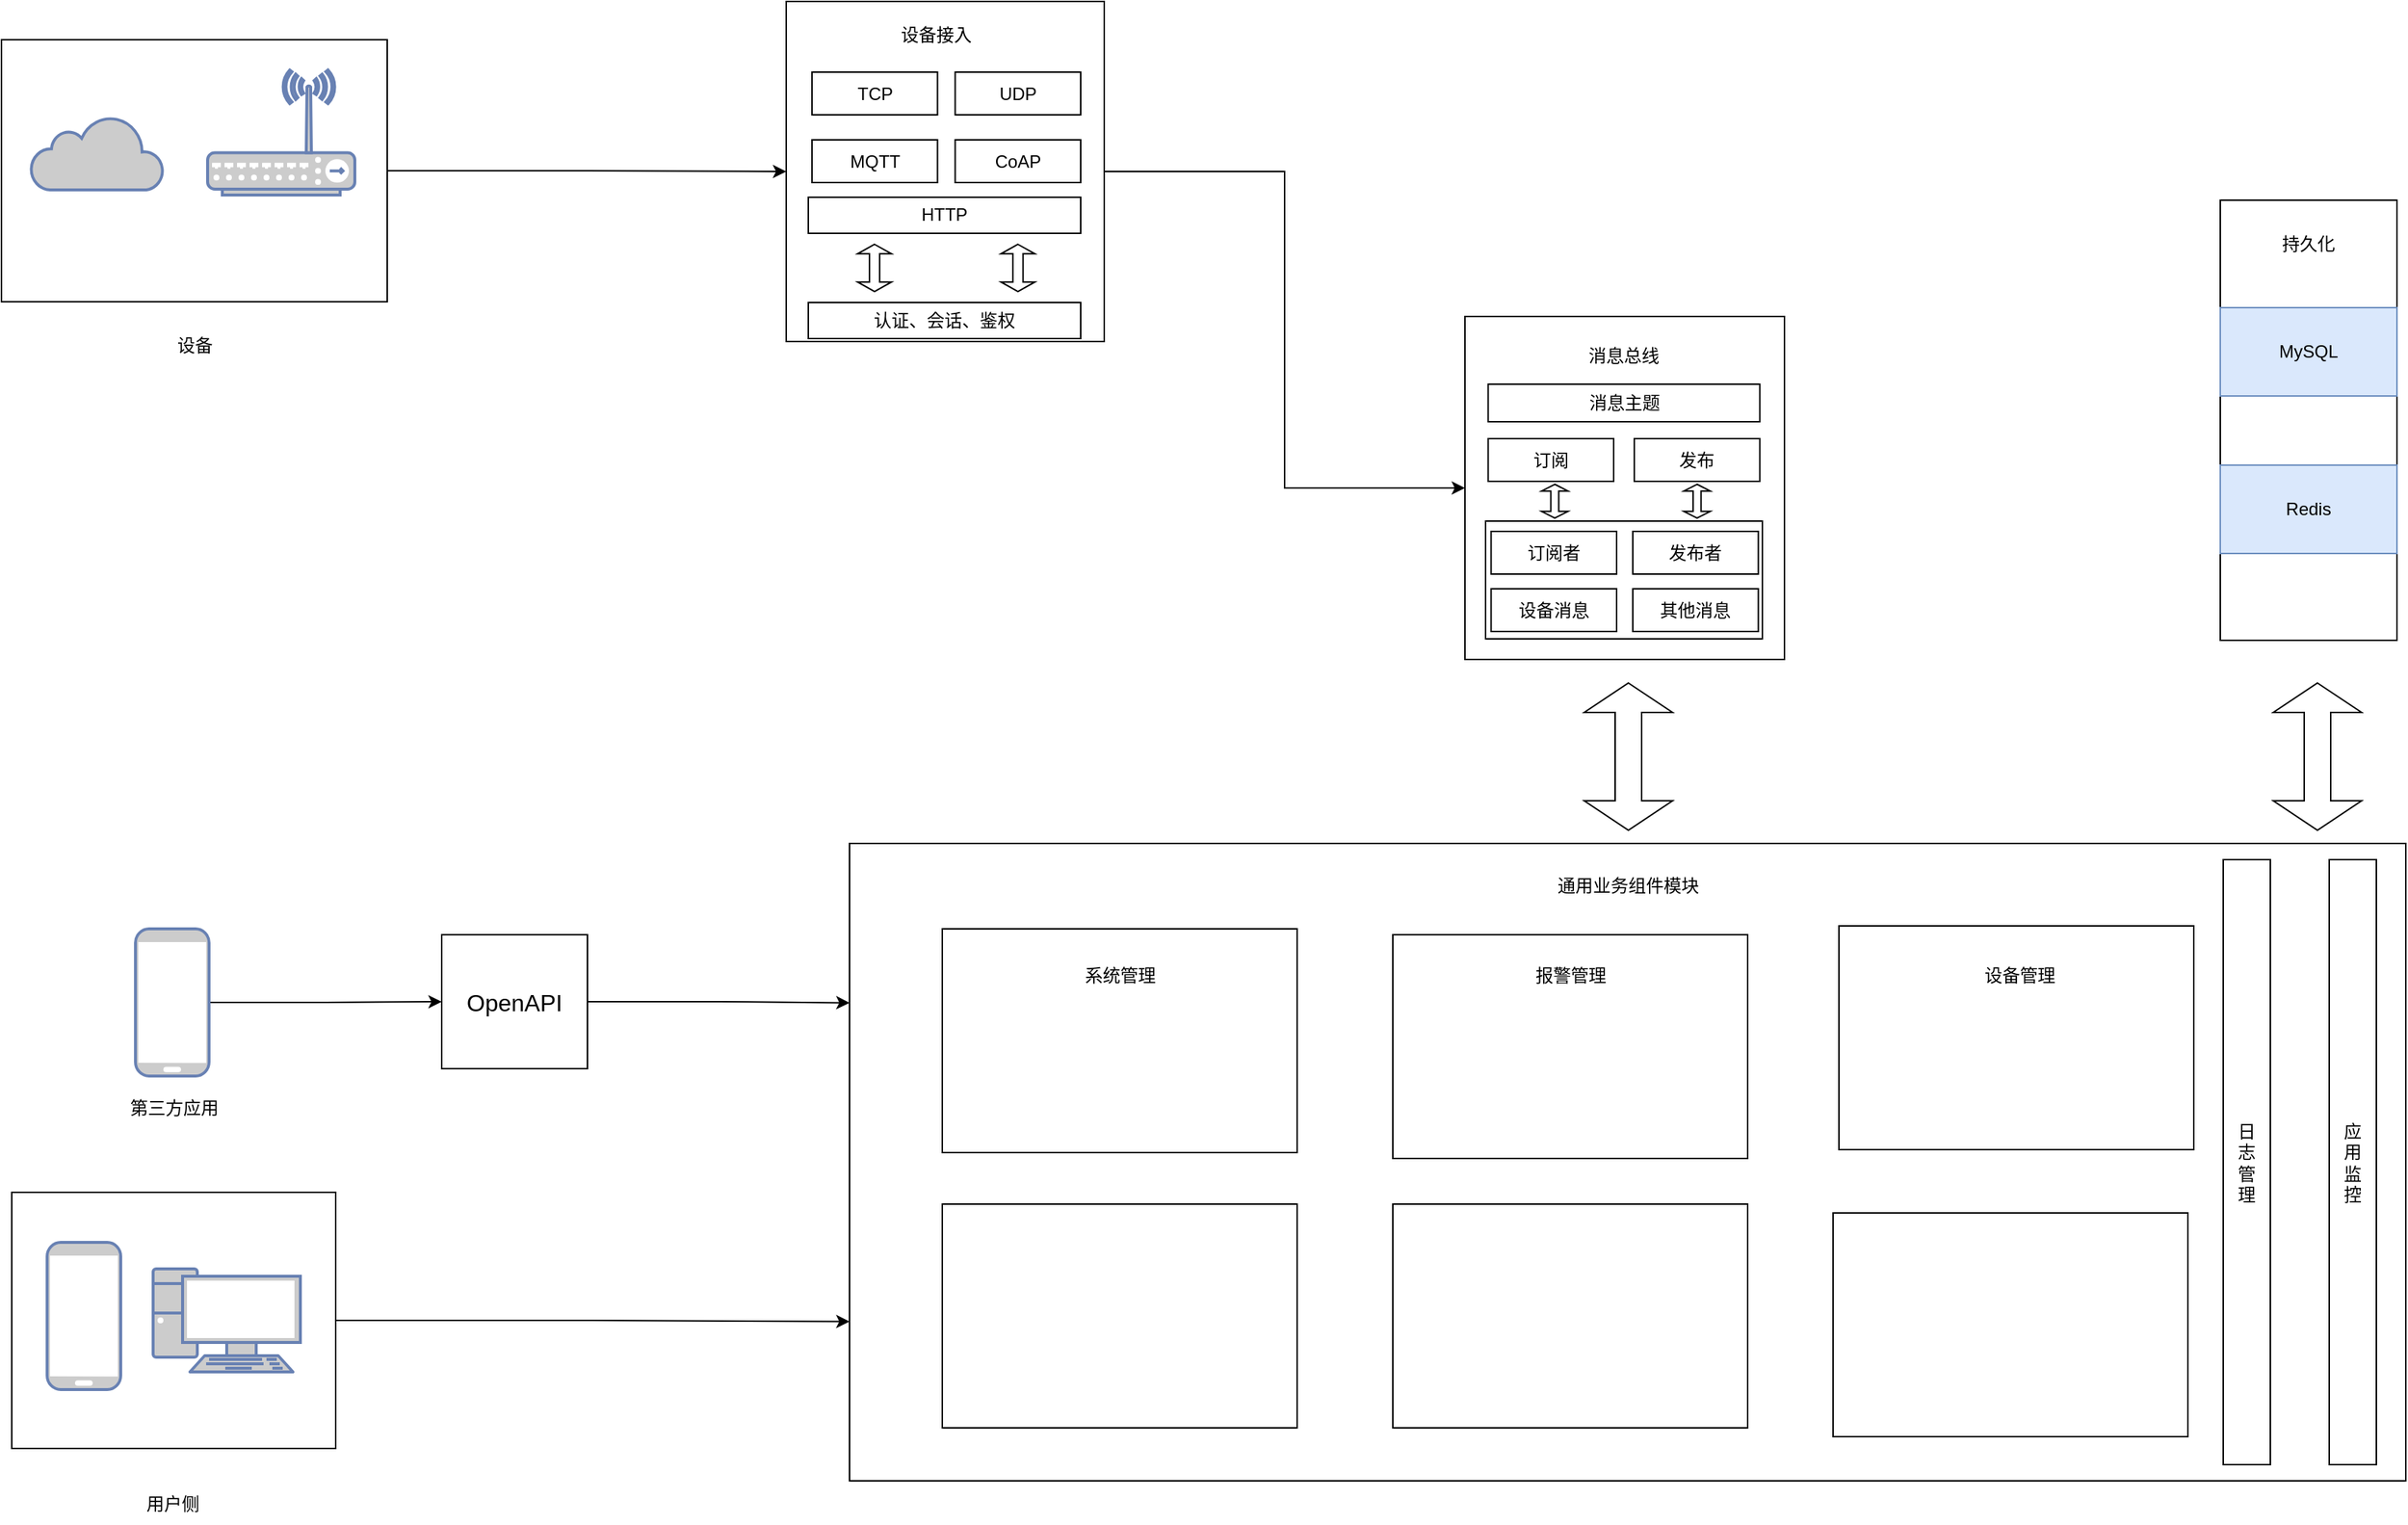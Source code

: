 <mxfile version="21.7.5" type="github">
  <diagram name="第 1 页" id="PKAnBy3JobZSdoUMNyny">
    <mxGraphModel dx="2849" dy="1129" grid="0" gridSize="10" guides="1" tooltips="1" connect="1" arrows="1" fold="1" page="0" pageScale="1" pageWidth="827" pageHeight="1169" math="0" shadow="0">
      <root>
        <mxCell id="0" />
        <mxCell id="1" parent="0" />
        <mxCell id="W7F_t-o7ZJKznvoeDYgG-31" style="edgeStyle=orthogonalEdgeStyle;rounded=0;orthogonalLoop=1;jettySize=auto;html=1;exitX=1;exitY=0.5;exitDx=0;exitDy=0;entryX=0;entryY=0.75;entryDx=0;entryDy=0;" edge="1" parent="1" source="W7F_t-o7ZJKznvoeDYgG-29" target="W7F_t-o7ZJKznvoeDYgG-1">
          <mxGeometry relative="1" as="geometry" />
        </mxCell>
        <mxCell id="W7F_t-o7ZJKznvoeDYgG-1" value="" style="rounded=0;whiteSpace=wrap;html=1;" vertex="1" parent="1">
          <mxGeometry x="-24" y="740" width="1057" height="433" as="geometry" />
        </mxCell>
        <mxCell id="W7F_t-o7ZJKznvoeDYgG-2" value="通用业务组件模块" style="text;html=1;strokeColor=none;fillColor=none;align=center;verticalAlign=middle;whiteSpace=wrap;rounded=0;" vertex="1" parent="1">
          <mxGeometry x="427.5" y="754" width="154" height="30" as="geometry" />
        </mxCell>
        <mxCell id="W7F_t-o7ZJKznvoeDYgG-3" value="" style="rounded=0;whiteSpace=wrap;html=1;" vertex="1" parent="1">
          <mxGeometry x="39" y="798" width="241" height="152" as="geometry" />
        </mxCell>
        <mxCell id="W7F_t-o7ZJKznvoeDYgG-4" value="日&lt;br&gt;志&lt;br&gt;管&lt;br&gt;理" style="rounded=0;whiteSpace=wrap;html=1;" vertex="1" parent="1">
          <mxGeometry x="909" y="751" width="32" height="411" as="geometry" />
        </mxCell>
        <mxCell id="W7F_t-o7ZJKznvoeDYgG-6" value="应&lt;br&gt;用&lt;br&gt;监&lt;br&gt;控" style="rounded=0;whiteSpace=wrap;html=1;" vertex="1" parent="1">
          <mxGeometry x="981" y="751" width="32" height="411" as="geometry" />
        </mxCell>
        <mxCell id="W7F_t-o7ZJKznvoeDYgG-11" value="" style="shape=doubleArrow;whiteSpace=wrap;html=1;direction=south;" vertex="1" parent="1">
          <mxGeometry x="943" y="631" width="60" height="100" as="geometry" />
        </mxCell>
        <mxCell id="W7F_t-o7ZJKznvoeDYgG-14" value="" style="rounded=0;whiteSpace=wrap;html=1;" vertex="1" parent="1">
          <mxGeometry x="345" y="802" width="241" height="152" as="geometry" />
        </mxCell>
        <mxCell id="W7F_t-o7ZJKznvoeDYgG-15" value="" style="rounded=0;whiteSpace=wrap;html=1;" vertex="1" parent="1">
          <mxGeometry x="648" y="796" width="241" height="152" as="geometry" />
        </mxCell>
        <mxCell id="W7F_t-o7ZJKznvoeDYgG-16" value="" style="rounded=0;whiteSpace=wrap;html=1;" vertex="1" parent="1">
          <mxGeometry x="39" y="985" width="241" height="152" as="geometry" />
        </mxCell>
        <mxCell id="W7F_t-o7ZJKznvoeDYgG-17" value="" style="rounded=0;whiteSpace=wrap;html=1;" vertex="1" parent="1">
          <mxGeometry x="345" y="985" width="241" height="152" as="geometry" />
        </mxCell>
        <mxCell id="W7F_t-o7ZJKznvoeDYgG-18" value="" style="rounded=0;whiteSpace=wrap;html=1;" vertex="1" parent="1">
          <mxGeometry x="644" y="991" width="241" height="152" as="geometry" />
        </mxCell>
        <mxCell id="W7F_t-o7ZJKznvoeDYgG-22" style="edgeStyle=orthogonalEdgeStyle;rounded=0;orthogonalLoop=1;jettySize=auto;html=1;exitX=1;exitY=0.5;exitDx=0;exitDy=0;exitPerimeter=0;entryX=0;entryY=0.5;entryDx=0;entryDy=0;" edge="1" parent="1" source="W7F_t-o7ZJKznvoeDYgG-20" target="W7F_t-o7ZJKznvoeDYgG-23">
          <mxGeometry relative="1" as="geometry">
            <mxPoint x="-301" y="846" as="targetPoint" />
          </mxGeometry>
        </mxCell>
        <mxCell id="W7F_t-o7ZJKznvoeDYgG-24" style="edgeStyle=orthogonalEdgeStyle;rounded=0;orthogonalLoop=1;jettySize=auto;html=1;exitX=1;exitY=0.5;exitDx=0;exitDy=0;entryX=0;entryY=0.25;entryDx=0;entryDy=0;" edge="1" parent="1" source="W7F_t-o7ZJKznvoeDYgG-23" target="W7F_t-o7ZJKznvoeDYgG-1">
          <mxGeometry relative="1" as="geometry" />
        </mxCell>
        <mxCell id="W7F_t-o7ZJKznvoeDYgG-23" value="&lt;font style=&quot;font-size: 16px;&quot;&gt;OpenAPI&lt;/font&gt;" style="rounded=0;whiteSpace=wrap;html=1;" vertex="1" parent="1">
          <mxGeometry x="-301" y="802" width="99" height="91" as="geometry" />
        </mxCell>
        <mxCell id="W7F_t-o7ZJKznvoeDYgG-36" value="" style="group" vertex="1" connectable="0" parent="1">
          <mxGeometry x="-593" y="977" width="220" height="225" as="geometry" />
        </mxCell>
        <mxCell id="W7F_t-o7ZJKznvoeDYgG-29" value="" style="rounded=0;whiteSpace=wrap;html=1;" vertex="1" parent="W7F_t-o7ZJKznvoeDYgG-36">
          <mxGeometry width="220" height="174" as="geometry" />
        </mxCell>
        <mxCell id="W7F_t-o7ZJKznvoeDYgG-26" value="" style="fontColor=#0066CC;verticalAlign=top;verticalLabelPosition=bottom;labelPosition=center;align=center;html=1;outlineConnect=0;fillColor=#CCCCCC;strokeColor=#6881B3;gradientColor=none;gradientDirection=north;strokeWidth=2;shape=mxgraph.networks.mobile;" vertex="1" parent="W7F_t-o7ZJKznvoeDYgG-36">
          <mxGeometry x="24" y="34" width="50" height="100" as="geometry" />
        </mxCell>
        <mxCell id="W7F_t-o7ZJKznvoeDYgG-27" value="" style="fontColor=#0066CC;verticalAlign=top;verticalLabelPosition=bottom;labelPosition=center;align=center;html=1;outlineConnect=0;fillColor=#CCCCCC;strokeColor=#6881B3;gradientColor=none;gradientDirection=north;strokeWidth=2;shape=mxgraph.networks.pc;" vertex="1" parent="W7F_t-o7ZJKznvoeDYgG-36">
          <mxGeometry x="96" y="52" width="100" height="70" as="geometry" />
        </mxCell>
        <mxCell id="W7F_t-o7ZJKznvoeDYgG-30" value="用户侧" style="text;html=1;align=center;verticalAlign=middle;resizable=0;points=[];autosize=1;strokeColor=none;fillColor=none;" vertex="1" parent="W7F_t-o7ZJKznvoeDYgG-36">
          <mxGeometry x="82" y="199" width="54" height="26" as="geometry" />
        </mxCell>
        <mxCell id="W7F_t-o7ZJKznvoeDYgG-37" value="" style="group" vertex="1" connectable="0" parent="1">
          <mxGeometry x="-522" y="798" width="78" height="135" as="geometry" />
        </mxCell>
        <mxCell id="W7F_t-o7ZJKznvoeDYgG-20" value="" style="fontColor=#0066CC;verticalAlign=top;verticalLabelPosition=bottom;labelPosition=center;align=center;html=1;outlineConnect=0;fillColor=#CCCCCC;strokeColor=#6881B3;gradientColor=none;gradientDirection=north;strokeWidth=2;shape=mxgraph.networks.mobile;" vertex="1" parent="W7F_t-o7ZJKznvoeDYgG-37">
          <mxGeometry x="13" width="50" height="100" as="geometry" />
        </mxCell>
        <mxCell id="W7F_t-o7ZJKznvoeDYgG-21" value="第三方应用" style="text;html=1;align=center;verticalAlign=middle;resizable=0;points=[];autosize=1;strokeColor=none;fillColor=none;" vertex="1" parent="W7F_t-o7ZJKznvoeDYgG-37">
          <mxGeometry y="109" width="78" height="26" as="geometry" />
        </mxCell>
        <mxCell id="W7F_t-o7ZJKznvoeDYgG-38" value="" style="group" vertex="1" connectable="0" parent="1">
          <mxGeometry x="-600" y="194" width="262" height="221" as="geometry" />
        </mxCell>
        <mxCell id="W7F_t-o7ZJKznvoeDYgG-34" value="" style="rounded=0;whiteSpace=wrap;html=1;" vertex="1" parent="W7F_t-o7ZJKznvoeDYgG-38">
          <mxGeometry width="262" height="178" as="geometry" />
        </mxCell>
        <mxCell id="W7F_t-o7ZJKznvoeDYgG-32" value="" style="fontColor=#0066CC;verticalAlign=top;verticalLabelPosition=bottom;labelPosition=center;align=center;html=1;outlineConnect=0;fillColor=#CCCCCC;strokeColor=#6881B3;gradientColor=none;gradientDirection=north;strokeWidth=2;shape=mxgraph.networks.wireless_hub;" vertex="1" parent="W7F_t-o7ZJKznvoeDYgG-38">
          <mxGeometry x="140" y="20.5" width="100" height="85" as="geometry" />
        </mxCell>
        <mxCell id="W7F_t-o7ZJKznvoeDYgG-33" value="" style="html=1;outlineConnect=0;fillColor=#CCCCCC;strokeColor=#6881B3;gradientColor=none;gradientDirection=north;strokeWidth=2;shape=mxgraph.networks.cloud;fontColor=#ffffff;" vertex="1" parent="W7F_t-o7ZJKznvoeDYgG-38">
          <mxGeometry x="20" y="52" width="90" height="50" as="geometry" />
        </mxCell>
        <mxCell id="W7F_t-o7ZJKznvoeDYgG-35" value="设备" style="text;html=1;align=center;verticalAlign=middle;resizable=0;points=[];autosize=1;strokeColor=none;fillColor=none;" vertex="1" parent="W7F_t-o7ZJKznvoeDYgG-38">
          <mxGeometry x="110" y="195" width="42" height="26" as="geometry" />
        </mxCell>
        <mxCell id="W7F_t-o7ZJKznvoeDYgG-39" value="" style="group" vertex="1" connectable="0" parent="1">
          <mxGeometry x="907" y="303" width="120" height="299" as="geometry" />
        </mxCell>
        <mxCell id="W7F_t-o7ZJKznvoeDYgG-7" value="" style="rounded=0;whiteSpace=wrap;html=1;" vertex="1" parent="W7F_t-o7ZJKznvoeDYgG-39">
          <mxGeometry width="120" height="299" as="geometry" />
        </mxCell>
        <mxCell id="W7F_t-o7ZJKznvoeDYgG-8" value="持久化" style="text;html=1;strokeColor=none;fillColor=none;align=center;verticalAlign=middle;whiteSpace=wrap;rounded=0;" vertex="1" parent="W7F_t-o7ZJKznvoeDYgG-39">
          <mxGeometry x="30" y="15" width="60" height="30" as="geometry" />
        </mxCell>
        <mxCell id="W7F_t-o7ZJKznvoeDYgG-9" value="MySQL" style="rounded=0;whiteSpace=wrap;html=1;fillColor=#dae8fc;strokeColor=#6c8ebf;" vertex="1" parent="W7F_t-o7ZJKznvoeDYgG-39">
          <mxGeometry y="73" width="120" height="60" as="geometry" />
        </mxCell>
        <mxCell id="W7F_t-o7ZJKznvoeDYgG-10" value="Redis" style="rounded=0;whiteSpace=wrap;html=1;fillColor=#dae8fc;strokeColor=#6c8ebf;" vertex="1" parent="W7F_t-o7ZJKznvoeDYgG-39">
          <mxGeometry y="180" width="120" height="60" as="geometry" />
        </mxCell>
        <mxCell id="W7F_t-o7ZJKznvoeDYgG-40" value="系统管理" style="text;html=1;strokeColor=none;fillColor=none;align=center;verticalAlign=middle;whiteSpace=wrap;rounded=0;" vertex="1" parent="1">
          <mxGeometry x="130" y="815" width="60" height="30" as="geometry" />
        </mxCell>
        <mxCell id="W7F_t-o7ZJKznvoeDYgG-41" value="报警管理" style="text;html=1;strokeColor=none;fillColor=none;align=center;verticalAlign=middle;whiteSpace=wrap;rounded=0;" vertex="1" parent="1">
          <mxGeometry x="435.5" y="815" width="60" height="30" as="geometry" />
        </mxCell>
        <mxCell id="W7F_t-o7ZJKznvoeDYgG-42" value="设备管理" style="text;html=1;strokeColor=none;fillColor=none;align=center;verticalAlign=middle;whiteSpace=wrap;rounded=0;" vertex="1" parent="1">
          <mxGeometry x="741" y="815" width="60" height="30" as="geometry" />
        </mxCell>
        <mxCell id="W7F_t-o7ZJKznvoeDYgG-59" value="" style="group" vertex="1" connectable="0" parent="1">
          <mxGeometry x="394" y="382" width="217" height="233" as="geometry" />
        </mxCell>
        <mxCell id="W7F_t-o7ZJKznvoeDYgG-19" value="" style="rounded=0;whiteSpace=wrap;html=1;" vertex="1" parent="W7F_t-o7ZJKznvoeDYgG-59">
          <mxGeometry width="217" height="233" as="geometry" />
        </mxCell>
        <mxCell id="W7F_t-o7ZJKznvoeDYgG-43" value="消息总线" style="text;html=1;strokeColor=none;fillColor=none;align=center;verticalAlign=middle;whiteSpace=wrap;rounded=0;" vertex="1" parent="W7F_t-o7ZJKznvoeDYgG-59">
          <mxGeometry x="78" y="12" width="60" height="30" as="geometry" />
        </mxCell>
        <mxCell id="W7F_t-o7ZJKznvoeDYgG-44" value="消息主题" style="rounded=0;whiteSpace=wrap;html=1;" vertex="1" parent="W7F_t-o7ZJKznvoeDYgG-59">
          <mxGeometry x="15.75" y="46" width="184.5" height="25.5" as="geometry" />
        </mxCell>
        <mxCell id="W7F_t-o7ZJKznvoeDYgG-45" value="订阅" style="rounded=0;whiteSpace=wrap;html=1;" vertex="1" parent="W7F_t-o7ZJKznvoeDYgG-59">
          <mxGeometry x="15.75" y="83" width="85.25" height="29" as="geometry" />
        </mxCell>
        <mxCell id="W7F_t-o7ZJKznvoeDYgG-48" value="发布" style="rounded=0;whiteSpace=wrap;html=1;" vertex="1" parent="W7F_t-o7ZJKznvoeDYgG-59">
          <mxGeometry x="115" y="83" width="85.25" height="29" as="geometry" />
        </mxCell>
        <mxCell id="W7F_t-o7ZJKznvoeDYgG-55" value="" style="group" vertex="1" connectable="0" parent="W7F_t-o7ZJKznvoeDYgG-59">
          <mxGeometry x="14" y="139" width="203" height="93" as="geometry" />
        </mxCell>
        <mxCell id="W7F_t-o7ZJKznvoeDYgG-54" value="" style="rounded=0;whiteSpace=wrap;html=1;" vertex="1" parent="W7F_t-o7ZJKznvoeDYgG-55">
          <mxGeometry width="188" height="80" as="geometry" />
        </mxCell>
        <mxCell id="W7F_t-o7ZJKznvoeDYgG-50" value="订阅者" style="rounded=0;whiteSpace=wrap;html=1;" vertex="1" parent="W7F_t-o7ZJKznvoeDYgG-55">
          <mxGeometry x="3.75" y="7" width="85.25" height="29" as="geometry" />
        </mxCell>
        <mxCell id="W7F_t-o7ZJKznvoeDYgG-51" value="发布者" style="rounded=0;whiteSpace=wrap;html=1;" vertex="1" parent="W7F_t-o7ZJKznvoeDYgG-55">
          <mxGeometry x="100" y="7" width="85.25" height="29" as="geometry" />
        </mxCell>
        <mxCell id="W7F_t-o7ZJKznvoeDYgG-52" value="设备消息" style="rounded=0;whiteSpace=wrap;html=1;" vertex="1" parent="W7F_t-o7ZJKznvoeDYgG-55">
          <mxGeometry x="3.75" y="46" width="85.25" height="29" as="geometry" />
        </mxCell>
        <mxCell id="W7F_t-o7ZJKznvoeDYgG-53" value="其他消息" style="rounded=0;whiteSpace=wrap;html=1;" vertex="1" parent="W7F_t-o7ZJKznvoeDYgG-55">
          <mxGeometry x="100" y="46" width="85.25" height="29" as="geometry" />
        </mxCell>
        <mxCell id="W7F_t-o7ZJKznvoeDYgG-56" value="" style="shape=doubleArrow;direction=south;whiteSpace=wrap;html=1;" vertex="1" parent="W7F_t-o7ZJKznvoeDYgG-59">
          <mxGeometry x="52" y="114" width="18" height="23" as="geometry" />
        </mxCell>
        <mxCell id="W7F_t-o7ZJKznvoeDYgG-58" value="" style="shape=doubleArrow;direction=south;whiteSpace=wrap;html=1;" vertex="1" parent="W7F_t-o7ZJKznvoeDYgG-59">
          <mxGeometry x="148.63" y="114" width="18" height="23" as="geometry" />
        </mxCell>
        <mxCell id="W7F_t-o7ZJKznvoeDYgG-60" value="" style="shape=doubleArrow;direction=south;whiteSpace=wrap;html=1;" vertex="1" parent="1">
          <mxGeometry x="475" y="631" width="60" height="100" as="geometry" />
        </mxCell>
        <mxCell id="W7F_t-o7ZJKznvoeDYgG-104" value="" style="group" vertex="1" connectable="0" parent="1">
          <mxGeometry x="-67" y="172" width="216" height="231" as="geometry" />
        </mxCell>
        <mxCell id="W7F_t-o7ZJKznvoeDYgG-61" value="" style="rounded=0;whiteSpace=wrap;html=1;" vertex="1" parent="W7F_t-o7ZJKznvoeDYgG-104">
          <mxGeometry y="-4" width="216" height="231" as="geometry" />
        </mxCell>
        <mxCell id="W7F_t-o7ZJKznvoeDYgG-62" value="设备接入" style="text;html=1;strokeColor=none;fillColor=none;align=center;verticalAlign=middle;whiteSpace=wrap;rounded=0;" vertex="1" parent="W7F_t-o7ZJKznvoeDYgG-104">
          <mxGeometry x="71.5" y="4" width="60" height="30" as="geometry" />
        </mxCell>
        <mxCell id="W7F_t-o7ZJKznvoeDYgG-78" value="认证、会话、鉴权" style="rounded=0;whiteSpace=wrap;html=1;" vertex="1" parent="W7F_t-o7ZJKznvoeDYgG-104">
          <mxGeometry x="15" y="200.5" width="185" height="24.5" as="geometry" />
        </mxCell>
        <mxCell id="W7F_t-o7ZJKznvoeDYgG-93" value="HTTP" style="rounded=0;whiteSpace=wrap;html=1;" vertex="1" parent="W7F_t-o7ZJKznvoeDYgG-104">
          <mxGeometry x="15" y="129" width="185" height="24.5" as="geometry" />
        </mxCell>
        <mxCell id="W7F_t-o7ZJKznvoeDYgG-94" value="MQTT" style="rounded=0;whiteSpace=wrap;html=1;" vertex="1" parent="W7F_t-o7ZJKznvoeDYgG-104">
          <mxGeometry x="17.5" y="90" width="85.25" height="29" as="geometry" />
        </mxCell>
        <mxCell id="W7F_t-o7ZJKznvoeDYgG-96" value="CoAP" style="rounded=0;whiteSpace=wrap;html=1;" vertex="1" parent="W7F_t-o7ZJKznvoeDYgG-104">
          <mxGeometry x="114.75" y="90" width="85.25" height="29" as="geometry" />
        </mxCell>
        <mxCell id="W7F_t-o7ZJKznvoeDYgG-97" value="TCP" style="rounded=0;whiteSpace=wrap;html=1;" vertex="1" parent="W7F_t-o7ZJKznvoeDYgG-104">
          <mxGeometry x="17.5" y="44" width="85.25" height="29" as="geometry" />
        </mxCell>
        <mxCell id="W7F_t-o7ZJKznvoeDYgG-98" value="UDP" style="rounded=0;whiteSpace=wrap;html=1;" vertex="1" parent="W7F_t-o7ZJKznvoeDYgG-104">
          <mxGeometry x="114.75" y="44" width="85.25" height="29" as="geometry" />
        </mxCell>
        <mxCell id="W7F_t-o7ZJKznvoeDYgG-99" value="" style="shape=doubleArrow;direction=south;whiteSpace=wrap;html=1;" vertex="1" parent="W7F_t-o7ZJKznvoeDYgG-104">
          <mxGeometry x="48.5" y="161" width="23" height="32" as="geometry" />
        </mxCell>
        <mxCell id="W7F_t-o7ZJKznvoeDYgG-103" value="" style="shape=doubleArrow;direction=south;whiteSpace=wrap;html=1;" vertex="1" parent="W7F_t-o7ZJKznvoeDYgG-104">
          <mxGeometry x="145.88" y="161" width="23" height="32" as="geometry" />
        </mxCell>
        <mxCell id="W7F_t-o7ZJKznvoeDYgG-107" style="edgeStyle=orthogonalEdgeStyle;rounded=0;orthogonalLoop=1;jettySize=auto;html=1;exitX=1;exitY=0.5;exitDx=0;exitDy=0;" edge="1" parent="1" source="W7F_t-o7ZJKznvoeDYgG-34" target="W7F_t-o7ZJKznvoeDYgG-61">
          <mxGeometry relative="1" as="geometry" />
        </mxCell>
        <mxCell id="W7F_t-o7ZJKznvoeDYgG-108" style="edgeStyle=orthogonalEdgeStyle;rounded=0;orthogonalLoop=1;jettySize=auto;html=1;exitX=1;exitY=0.5;exitDx=0;exitDy=0;" edge="1" parent="1" source="W7F_t-o7ZJKznvoeDYgG-61" target="W7F_t-o7ZJKznvoeDYgG-19">
          <mxGeometry relative="1" as="geometry" />
        </mxCell>
      </root>
    </mxGraphModel>
  </diagram>
</mxfile>
